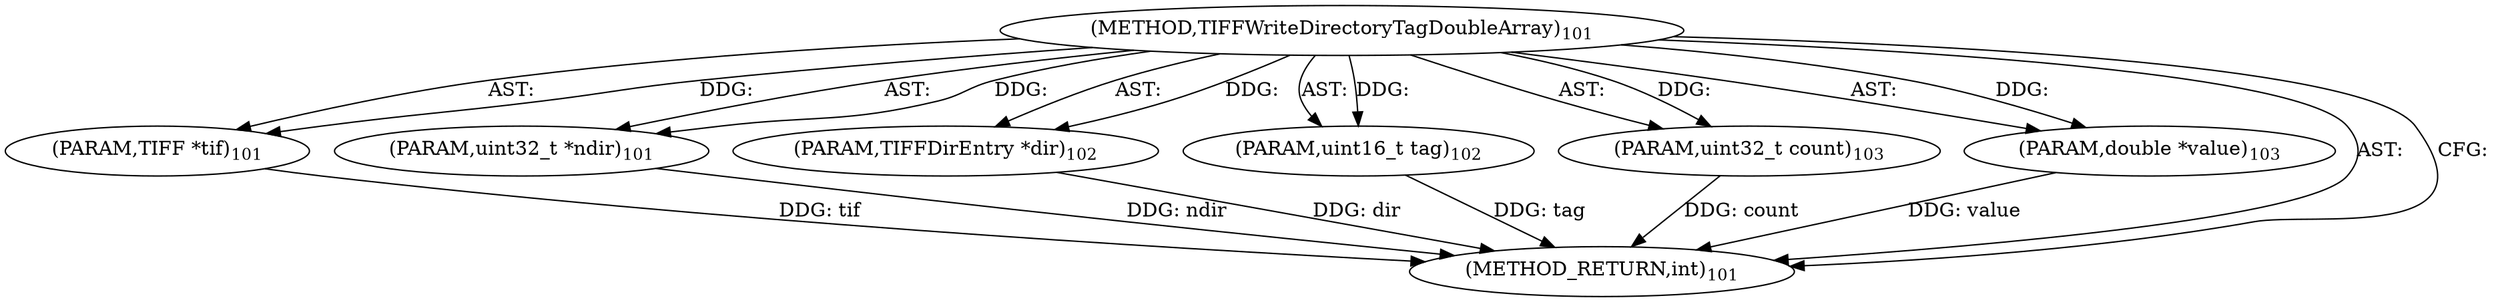 digraph "TIFFWriteDirectoryTagDoubleArray" {  
"64095" [label = <(METHOD,TIFFWriteDirectoryTagDoubleArray)<SUB>101</SUB>> ]
"64096" [label = <(PARAM,TIFF *tif)<SUB>101</SUB>> ]
"64097" [label = <(PARAM,uint32_t *ndir)<SUB>101</SUB>> ]
"64098" [label = <(PARAM,TIFFDirEntry *dir)<SUB>102</SUB>> ]
"64099" [label = <(PARAM,uint16_t tag)<SUB>102</SUB>> ]
"64100" [label = <(PARAM,uint32_t count)<SUB>103</SUB>> ]
"64101" [label = <(PARAM,double *value)<SUB>103</SUB>> ]
"64102" [label = <(METHOD_RETURN,int)<SUB>101</SUB>> ]
  "64095" -> "64096"  [ label = "AST: "] 
  "64095" -> "64097"  [ label = "AST: "] 
  "64095" -> "64098"  [ label = "AST: "] 
  "64095" -> "64099"  [ label = "AST: "] 
  "64095" -> "64100"  [ label = "AST: "] 
  "64095" -> "64101"  [ label = "AST: "] 
  "64095" -> "64102"  [ label = "AST: "] 
  "64095" -> "64102"  [ label = "CFG: "] 
  "64096" -> "64102"  [ label = "DDG: tif"] 
  "64097" -> "64102"  [ label = "DDG: ndir"] 
  "64098" -> "64102"  [ label = "DDG: dir"] 
  "64099" -> "64102"  [ label = "DDG: tag"] 
  "64100" -> "64102"  [ label = "DDG: count"] 
  "64101" -> "64102"  [ label = "DDG: value"] 
  "64095" -> "64096"  [ label = "DDG: "] 
  "64095" -> "64097"  [ label = "DDG: "] 
  "64095" -> "64098"  [ label = "DDG: "] 
  "64095" -> "64099"  [ label = "DDG: "] 
  "64095" -> "64100"  [ label = "DDG: "] 
  "64095" -> "64101"  [ label = "DDG: "] 
}

